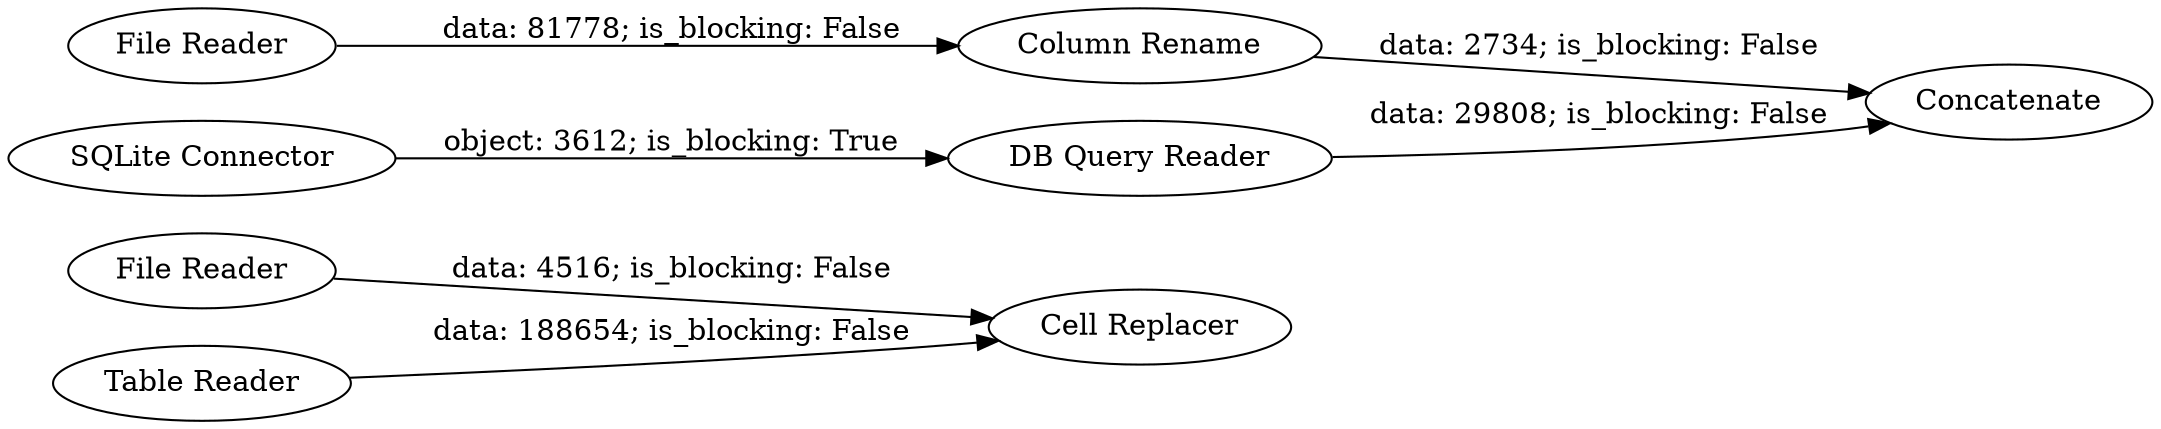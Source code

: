 digraph {
	"-5155945330286899397_7" [label="File Reader"]
	"-5155945330286899397_1" [label="File Reader"]
	"-5155945330286899397_6" [label="Table Reader"]
	"-5155945330286899397_4" [label="DB Query Reader"]
	"-5155945330286899397_10" [label="Cell Replacer"]
	"-5155945330286899397_2" [label="Column Rename"]
	"-5155945330286899397_3" [label="SQLite Connector"]
	"-5155945330286899397_5" [label=Concatenate]
	"-5155945330286899397_6" -> "-5155945330286899397_10" [label="data: 188654; is_blocking: False"]
	"-5155945330286899397_2" -> "-5155945330286899397_5" [label="data: 2734; is_blocking: False"]
	"-5155945330286899397_4" -> "-5155945330286899397_5" [label="data: 29808; is_blocking: False"]
	"-5155945330286899397_1" -> "-5155945330286899397_2" [label="data: 81778; is_blocking: False"]
	"-5155945330286899397_7" -> "-5155945330286899397_10" [label="data: 4516; is_blocking: False"]
	"-5155945330286899397_3" -> "-5155945330286899397_4" [label="object: 3612; is_blocking: True"]
	rankdir=LR
}

